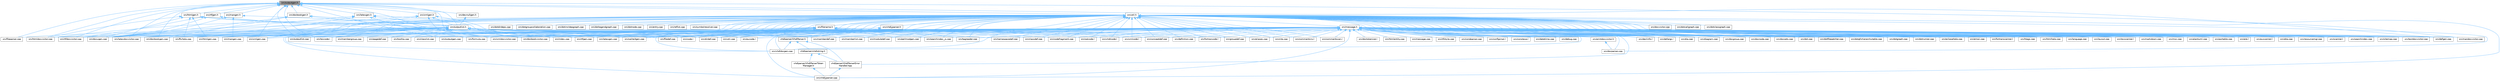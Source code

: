 digraph "src/outputgen.h"
{
 // INTERACTIVE_SVG=YES
 // LATEX_PDF_SIZE
  bgcolor="transparent";
  edge [fontname=Helvetica,fontsize=10,labelfontname=Helvetica,labelfontsize=10];
  node [fontname=Helvetica,fontsize=10,shape=box,height=0.2,width=0.4];
  Node1 [id="Node000001",label="src/outputgen.h",height=0.2,width=0.4,color="gray40", fillcolor="grey60", style="filled", fontcolor="black",tooltip=" "];
  Node1 -> Node2 [id="edge1_Node000001_Node000002",dir="back",color="steelblue1",style="solid",tooltip=" "];
  Node2 [id="Node000002",label="src/defgen.cpp",height=0.2,width=0.4,color="grey40", fillcolor="white", style="filled",URL="$d3/d17/defgen_8cpp.html",tooltip=" "];
  Node1 -> Node3 [id="edge2_Node000001_Node000003",dir="back",color="steelblue1",style="solid",tooltip=" "];
  Node3 [id="Node000003",label="src/devnullgen.h",height=0.2,width=0.4,color="grey40", fillcolor="white", style="filled",URL="$d8/de5/devnullgen_8h.html",tooltip=" "];
  Node3 -> Node4 [id="edge3_Node000003_Node000004",dir="back",color="steelblue1",style="solid",tooltip=" "];
  Node4 [id="Node000004",label="src/outputlist.h",height=0.2,width=0.4,color="grey40", fillcolor="white", style="filled",URL="$d2/db9/outputlist_8h.html",tooltip=" "];
  Node4 -> Node5 [id="edge4_Node000004_Node000005",dir="back",color="steelblue1",style="solid",tooltip=" "];
  Node5 [id="Node000005",label="src/classdef.cpp",height=0.2,width=0.4,color="grey40", fillcolor="white", style="filled",URL="$de/d89/classdef_8cpp.html",tooltip=" "];
  Node4 -> Node6 [id="edge5_Node000004_Node000006",dir="back",color="steelblue1",style="solid",tooltip=" "];
  Node6 [id="Node000006",label="src/classlist.cpp",height=0.2,width=0.4,color="grey40", fillcolor="white", style="filled",URL="$d6/d10/classlist_8cpp.html",tooltip=" "];
  Node4 -> Node7 [id="edge6_Node000004_Node000007",dir="back",color="steelblue1",style="solid",tooltip=" "];
  Node7 [id="Node000007",label="src/code.l",height=0.2,width=0.4,color="grey40", fillcolor="white", style="filled",URL="$da/d1f/code_8l.html",tooltip=" "];
  Node4 -> Node8 [id="edge7_Node000004_Node000008",dir="back",color="steelblue1",style="solid",tooltip=" "];
  Node8 [id="Node000008",label="src/codefragment.cpp",height=0.2,width=0.4,color="grey40", fillcolor="white", style="filled",URL="$dd/d4a/codefragment_8cpp.html",tooltip=" "];
  Node4 -> Node9 [id="edge8_Node000004_Node000009",dir="back",color="steelblue1",style="solid",tooltip=" "];
  Node9 [id="Node000009",label="src/conceptdef.cpp",height=0.2,width=0.4,color="grey40", fillcolor="white", style="filled",URL="$d8/d0a/conceptdef_8cpp.html",tooltip=" "];
  Node4 -> Node10 [id="edge9_Node000004_Node000010",dir="back",color="steelblue1",style="solid",tooltip=" "];
  Node10 [id="Node000010",label="src/definition.cpp",height=0.2,width=0.4,color="grey40", fillcolor="white", style="filled",URL="$d3/dea/definition_8cpp.html",tooltip=" "];
  Node4 -> Node11 [id="edge10_Node000004_Node000011",dir="back",color="steelblue1",style="solid",tooltip=" "];
  Node11 [id="Node000011",label="src/dirdef.cpp",height=0.2,width=0.4,color="grey40", fillcolor="white", style="filled",URL="$d8/d52/dirdef_8cpp.html",tooltip=" "];
  Node4 -> Node12 [id="edge11_Node000004_Node000012",dir="back",color="steelblue1",style="solid",tooltip=" "];
  Node12 [id="Node000012",label="src/docbookgen.cpp",height=0.2,width=0.4,color="grey40", fillcolor="white", style="filled",URL="$d8/d29/docbookgen_8cpp.html",tooltip=" "];
  Node4 -> Node13 [id="edge12_Node000004_Node000013",dir="back",color="steelblue1",style="solid",tooltip=" "];
  Node13 [id="Node000013",label="src/doxygen.cpp",height=0.2,width=0.4,color="grey40", fillcolor="white", style="filled",URL="$dc/d98/doxygen_8cpp.html",tooltip=" "];
  Node4 -> Node14 [id="edge13_Node000004_Node000014",dir="back",color="steelblue1",style="solid",tooltip=" "];
  Node14 [id="Node000014",label="src/filedef.cpp",height=0.2,width=0.4,color="grey40", fillcolor="white", style="filled",URL="$d6/ddc/filedef_8cpp.html",tooltip=" "];
  Node4 -> Node15 [id="edge14_Node000004_Node000015",dir="back",color="steelblue1",style="solid",tooltip=" "];
  Node15 [id="Node000015",label="src/fileparser.cpp",height=0.2,width=0.4,color="grey40", fillcolor="white", style="filled",URL="$d9/d74/fileparser_8cpp.html",tooltip=" "];
  Node4 -> Node16 [id="edge15_Node000004_Node000016",dir="back",color="steelblue1",style="solid",tooltip=" "];
  Node16 [id="Node000016",label="src/fortrancode.l",height=0.2,width=0.4,color="grey40", fillcolor="white", style="filled",URL="$d9/d5b/fortrancode_8l.html",tooltip=" "];
  Node4 -> Node17 [id="edge16_Node000004_Node000017",dir="back",color="steelblue1",style="solid",tooltip=" "];
  Node17 [id="Node000017",label="src/ftvhelp.cpp",height=0.2,width=0.4,color="grey40", fillcolor="white", style="filled",URL="$db/d41/ftvhelp_8cpp.html",tooltip=" "];
  Node4 -> Node18 [id="edge17_Node000004_Node000018",dir="back",color="steelblue1",style="solid",tooltip=" "];
  Node18 [id="Node000018",label="src/groupdef.cpp",height=0.2,width=0.4,color="grey40", fillcolor="white", style="filled",URL="$d6/d42/groupdef_8cpp.html",tooltip=" "];
  Node4 -> Node19 [id="edge18_Node000004_Node000019",dir="back",color="steelblue1",style="solid",tooltip=" "];
  Node19 [id="Node000019",label="src/htmldocvisitor.cpp",height=0.2,width=0.4,color="grey40", fillcolor="white", style="filled",URL="$da/db0/htmldocvisitor_8cpp.html",tooltip=" "];
  Node4 -> Node20 [id="edge19_Node000004_Node000020",dir="back",color="steelblue1",style="solid",tooltip=" "];
  Node20 [id="Node000020",label="src/htmlgen.cpp",height=0.2,width=0.4,color="grey40", fillcolor="white", style="filled",URL="$d8/d6e/htmlgen_8cpp.html",tooltip=" "];
  Node4 -> Node21 [id="edge20_Node000004_Node000021",dir="back",color="steelblue1",style="solid",tooltip=" "];
  Node21 [id="Node000021",label="src/index.cpp",height=0.2,width=0.4,color="grey40", fillcolor="white", style="filled",URL="$db/d14/index_8cpp.html",tooltip="This file contains functions for the various index pages."];
  Node4 -> Node22 [id="edge21_Node000004_Node000022",dir="back",color="steelblue1",style="solid",tooltip=" "];
  Node22 [id="Node000022",label="src/latexdocvisitor.cpp",height=0.2,width=0.4,color="grey40", fillcolor="white", style="filled",URL="$d1/d4e/latexdocvisitor_8cpp.html",tooltip=" "];
  Node4 -> Node23 [id="edge22_Node000004_Node000023",dir="back",color="steelblue1",style="solid",tooltip=" "];
  Node23 [id="Node000023",label="src/latexgen.cpp",height=0.2,width=0.4,color="grey40", fillcolor="white", style="filled",URL="$d4/d42/latexgen_8cpp.html",tooltip=" "];
  Node4 -> Node24 [id="edge23_Node000004_Node000024",dir="back",color="steelblue1",style="solid",tooltip=" "];
  Node24 [id="Node000024",label="src/lexcode.l",height=0.2,width=0.4,color="grey40", fillcolor="white", style="filled",URL="$d0/d7e/lexcode_8l.html",tooltip=" "];
  Node4 -> Node25 [id="edge24_Node000004_Node000025",dir="back",color="steelblue1",style="solid",tooltip=" "];
  Node25 [id="Node000025",label="src/mangen.cpp",height=0.2,width=0.4,color="grey40", fillcolor="white", style="filled",URL="$d7/de7/mangen_8cpp.html",tooltip=" "];
  Node4 -> Node26 [id="edge25_Node000004_Node000026",dir="back",color="steelblue1",style="solid",tooltip=" "];
  Node26 [id="Node000026",label="src/memberdef.cpp",height=0.2,width=0.4,color="grey40", fillcolor="white", style="filled",URL="$d0/d72/memberdef_8cpp.html",tooltip=" "];
  Node4 -> Node27 [id="edge26_Node000004_Node000027",dir="back",color="steelblue1",style="solid",tooltip=" "];
  Node27 [id="Node000027",label="src/membergroup.cpp",height=0.2,width=0.4,color="grey40", fillcolor="white", style="filled",URL="$d6/d18/membergroup_8cpp.html",tooltip=" "];
  Node4 -> Node28 [id="edge27_Node000004_Node000028",dir="back",color="steelblue1",style="solid",tooltip=" "];
  Node28 [id="Node000028",label="src/memberlist.cpp",height=0.2,width=0.4,color="grey40", fillcolor="white", style="filled",URL="$d0/d14/memberlist_8cpp.html",tooltip=" "];
  Node4 -> Node29 [id="edge28_Node000004_Node000029",dir="back",color="steelblue1",style="solid",tooltip=" "];
  Node29 [id="Node000029",label="src/moduledef.cpp",height=0.2,width=0.4,color="grey40", fillcolor="white", style="filled",URL="$dd/d5c/moduledef_8cpp.html",tooltip=" "];
  Node4 -> Node30 [id="edge29_Node000004_Node000030",dir="back",color="steelblue1",style="solid",tooltip=" "];
  Node30 [id="Node000030",label="src/namespacedef.cpp",height=0.2,width=0.4,color="grey40", fillcolor="white", style="filled",URL="$d7/d1c/namespacedef_8cpp.html",tooltip=" "];
  Node4 -> Node31 [id="edge30_Node000004_Node000031",dir="back",color="steelblue1",style="solid",tooltip=" "];
  Node31 [id="Node000031",label="src/outputlist.cpp",height=0.2,width=0.4,color="grey40", fillcolor="white", style="filled",URL="$db/dd8/outputlist_8cpp.html",tooltip=" "];
  Node4 -> Node32 [id="edge31_Node000004_Node000032",dir="back",color="steelblue1",style="solid",tooltip=" "];
  Node32 [id="Node000032",label="src/pagedef.cpp",height=0.2,width=0.4,color="grey40", fillcolor="white", style="filled",URL="$d9/db4/pagedef_8cpp.html",tooltip=" "];
  Node4 -> Node33 [id="edge32_Node000004_Node000033",dir="back",color="steelblue1",style="solid",tooltip=" "];
  Node33 [id="Node000033",label="src/pycode.l",height=0.2,width=0.4,color="grey40", fillcolor="white", style="filled",URL="$d3/ded/pycode_8l.html",tooltip=" "];
  Node4 -> Node34 [id="edge33_Node000004_Node000034",dir="back",color="steelblue1",style="solid",tooltip=" "];
  Node34 [id="Node000034",label="src/rtfgen.cpp",height=0.2,width=0.4,color="grey40", fillcolor="white", style="filled",URL="$d0/d9c/rtfgen_8cpp.html",tooltip=" "];
  Node4 -> Node35 [id="edge34_Node000004_Node000035",dir="back",color="steelblue1",style="solid",tooltip=" "];
  Node35 [id="Node000035",label="src/sqlcode.l",height=0.2,width=0.4,color="grey40", fillcolor="white", style="filled",URL="$d2/dda/sqlcode_8l.html",tooltip=" "];
  Node4 -> Node36 [id="edge35_Node000004_Node000036",dir="back",color="steelblue1",style="solid",tooltip=" "];
  Node36 [id="Node000036",label="src/sqlite3gen.cpp",height=0.2,width=0.4,color="grey40", fillcolor="white", style="filled",URL="$d8/df8/sqlite3gen_8cpp.html",tooltip=" "];
  Node4 -> Node37 [id="edge36_Node000004_Node000037",dir="back",color="steelblue1",style="solid",tooltip=" "];
  Node37 [id="Node000037",label="src/tooltip.cpp",height=0.2,width=0.4,color="grey40", fillcolor="white", style="filled",URL="$d7/d56/tooltip_8cpp.html",tooltip=" "];
  Node4 -> Node38 [id="edge37_Node000004_Node000038",dir="back",color="steelblue1",style="solid",tooltip=" "];
  Node38 [id="Node000038",label="src/util.cpp",height=0.2,width=0.4,color="grey40", fillcolor="white", style="filled",URL="$df/d2d/util_8cpp.html",tooltip=" "];
  Node4 -> Node39 [id="edge38_Node000004_Node000039",dir="back",color="steelblue1",style="solid",tooltip=" "];
  Node39 [id="Node000039",label="src/vhdlcode.l",height=0.2,width=0.4,color="grey40", fillcolor="white", style="filled",URL="$d5/d6a/vhdlcode_8l.html",tooltip=" "];
  Node4 -> Node40 [id="edge39_Node000004_Node000040",dir="back",color="steelblue1",style="solid",tooltip=" "];
  Node40 [id="Node000040",label="src/vhdldocgen.cpp",height=0.2,width=0.4,color="grey40", fillcolor="white", style="filled",URL="$de/dea/vhdldocgen_8cpp.html",tooltip=" "];
  Node4 -> Node41 [id="edge40_Node000004_Node000041",dir="back",color="steelblue1",style="solid",tooltip=" "];
  Node41 [id="Node000041",label="src/vhdljjparser.cpp",height=0.2,width=0.4,color="grey40", fillcolor="white", style="filled",URL="$d1/d86/vhdljjparser_8cpp.html",tooltip=" "];
  Node4 -> Node42 [id="edge41_Node000004_Node000042",dir="back",color="steelblue1",style="solid",tooltip=" "];
  Node42 [id="Node000042",label="src/xmlcode.l",height=0.2,width=0.4,color="grey40", fillcolor="white", style="filled",URL="$dc/dc1/xmlcode_8l.html",tooltip=" "];
  Node4 -> Node43 [id="edge42_Node000004_Node000043",dir="back",color="steelblue1",style="solid",tooltip=" "];
  Node43 [id="Node000043",label="src/xmlgen.cpp",height=0.2,width=0.4,color="grey40", fillcolor="white", style="filled",URL="$d0/dc3/xmlgen_8cpp.html",tooltip=" "];
  Node1 -> Node12 [id="edge43_Node000001_Node000012",dir="back",color="steelblue1",style="solid",tooltip=" "];
  Node1 -> Node44 [id="edge44_Node000001_Node000044",dir="back",color="steelblue1",style="solid",tooltip=" "];
  Node44 [id="Node000044",label="src/docbookgen.h",height=0.2,width=0.4,color="grey40", fillcolor="white", style="filled",URL="$de/dea/docbookgen_8h.html",tooltip=" "];
  Node44 -> Node12 [id="edge45_Node000044_Node000012",dir="back",color="steelblue1",style="solid",tooltip=" "];
  Node44 -> Node45 [id="edge46_Node000044_Node000045",dir="back",color="steelblue1",style="solid",tooltip=" "];
  Node45 [id="Node000045",label="src/docbookvisitor.cpp",height=0.2,width=0.4,color="grey40", fillcolor="white", style="filled",URL="$dc/d05/docbookvisitor_8cpp.html",tooltip=" "];
  Node44 -> Node13 [id="edge47_Node000044_Node000013",dir="back",color="steelblue1",style="solid",tooltip=" "];
  Node44 -> Node4 [id="edge48_Node000044_Node000004",dir="back",color="steelblue1",style="solid",tooltip=" "];
  Node1 -> Node45 [id="edge49_Node000001_Node000045",dir="back",color="steelblue1",style="solid",tooltip=" "];
  Node1 -> Node15 [id="edge50_Node000001_Node000015",dir="back",color="steelblue1",style="solid",tooltip=" "];
  Node1 -> Node19 [id="edge51_Node000001_Node000019",dir="back",color="steelblue1",style="solid",tooltip=" "];
  Node1 -> Node46 [id="edge52_Node000001_Node000046",dir="back",color="steelblue1",style="solid",tooltip=" "];
  Node46 [id="Node000046",label="src/htmlgen.h",height=0.2,width=0.4,color="grey40", fillcolor="white", style="filled",URL="$d8/d56/htmlgen_8h.html",tooltip=" "];
  Node46 -> Node13 [id="edge53_Node000046_Node000013",dir="back",color="steelblue1",style="solid",tooltip=" "];
  Node46 -> Node17 [id="edge54_Node000046_Node000017",dir="back",color="steelblue1",style="solid",tooltip=" "];
  Node46 -> Node19 [id="edge55_Node000046_Node000019",dir="back",color="steelblue1",style="solid",tooltip=" "];
  Node46 -> Node20 [id="edge56_Node000046_Node000020",dir="back",color="steelblue1",style="solid",tooltip=" "];
  Node46 -> Node21 [id="edge57_Node000046_Node000021",dir="back",color="steelblue1",style="solid",tooltip=" "];
  Node46 -> Node4 [id="edge58_Node000046_Node000004",dir="back",color="steelblue1",style="solid",tooltip=" "];
  Node1 -> Node22 [id="edge59_Node000001_Node000022",dir="back",color="steelblue1",style="solid",tooltip=" "];
  Node1 -> Node47 [id="edge60_Node000001_Node000047",dir="back",color="steelblue1",style="solid",tooltip=" "];
  Node47 [id="Node000047",label="src/latexgen.h",height=0.2,width=0.4,color="grey40", fillcolor="white", style="filled",URL="$d6/d9c/latexgen_8h.html",tooltip=" "];
  Node47 -> Node13 [id="edge61_Node000047_Node000013",dir="back",color="steelblue1",style="solid",tooltip=" "];
  Node47 -> Node48 [id="edge62_Node000047_Node000048",dir="back",color="steelblue1",style="solid",tooltip=" "];
  Node48 [id="Node000048",label="src/formula.cpp",height=0.2,width=0.4,color="grey40", fillcolor="white", style="filled",URL="$d7/d5b/formula_8cpp.html",tooltip=" "];
  Node47 -> Node22 [id="edge63_Node000047_Node000022",dir="back",color="steelblue1",style="solid",tooltip=" "];
  Node47 -> Node23 [id="edge64_Node000047_Node000023",dir="back",color="steelblue1",style="solid",tooltip=" "];
  Node47 -> Node4 [id="edge65_Node000047_Node000004",dir="back",color="steelblue1",style="solid",tooltip=" "];
  Node1 -> Node24 [id="edge66_Node000001_Node000024",dir="back",color="steelblue1",style="solid",tooltip=" "];
  Node1 -> Node49 [id="edge67_Node000001_Node000049",dir="back",color="steelblue1",style="solid",tooltip=" "];
  Node49 [id="Node000049",label="src/mandocvisitor.cpp",height=0.2,width=0.4,color="grey40", fillcolor="white", style="filled",URL="$d8/dde/mandocvisitor_8cpp.html",tooltip=" "];
  Node1 -> Node50 [id="edge68_Node000001_Node000050",dir="back",color="steelblue1",style="solid",tooltip=" "];
  Node50 [id="Node000050",label="src/mangen.h",height=0.2,width=0.4,color="grey40", fillcolor="white", style="filled",URL="$da/dc0/mangen_8h.html",tooltip=" "];
  Node50 -> Node13 [id="edge69_Node000050_Node000013",dir="back",color="steelblue1",style="solid",tooltip=" "];
  Node50 -> Node25 [id="edge70_Node000050_Node000025",dir="back",color="steelblue1",style="solid",tooltip=" "];
  Node50 -> Node4 [id="edge71_Node000050_Node000004",dir="back",color="steelblue1",style="solid",tooltip=" "];
  Node1 -> Node51 [id="edge72_Node000001_Node000051",dir="back",color="steelblue1",style="solid",tooltip=" "];
  Node51 [id="Node000051",label="src/outputgen.cpp",height=0.2,width=0.4,color="grey40", fillcolor="white", style="filled",URL="$d0/d17/outputgen_8cpp.html",tooltip=" "];
  Node1 -> Node31 [id="edge73_Node000001_Node000031",dir="back",color="steelblue1",style="solid",tooltip=" "];
  Node1 -> Node4 [id="edge74_Node000001_Node000004",dir="back",color="steelblue1",style="solid",tooltip=" "];
  Node1 -> Node52 [id="edge75_Node000001_Node000052",dir="back",color="steelblue1",style="solid",tooltip=" "];
  Node52 [id="Node000052",label="src/rtfdocvisitor.cpp",height=0.2,width=0.4,color="grey40", fillcolor="white", style="filled",URL="$de/d9a/rtfdocvisitor_8cpp.html",tooltip=" "];
  Node1 -> Node53 [id="edge76_Node000001_Node000053",dir="back",color="steelblue1",style="solid",tooltip=" "];
  Node53 [id="Node000053",label="src/rtfgen.h",height=0.2,width=0.4,color="grey40", fillcolor="white", style="filled",URL="$d4/daa/rtfgen_8h.html",tooltip=" "];
  Node53 -> Node13 [id="edge77_Node000053_Node000013",dir="back",color="steelblue1",style="solid",tooltip=" "];
  Node53 -> Node4 [id="edge78_Node000053_Node000004",dir="back",color="steelblue1",style="solid",tooltip=" "];
  Node53 -> Node52 [id="edge79_Node000053_Node000052",dir="back",color="steelblue1",style="solid",tooltip=" "];
  Node53 -> Node34 [id="edge80_Node000053_Node000034",dir="back",color="steelblue1",style="solid",tooltip=" "];
  Node1 -> Node54 [id="edge81_Node000001_Node000054",dir="back",color="steelblue1",style="solid",tooltip=" "];
  Node54 [id="Node000054",label="src/util.h",height=0.2,width=0.4,color="grey40", fillcolor="white", style="filled",URL="$d8/d3c/util_8h.html",tooltip="A bunch of utility functions."];
  Node54 -> Node55 [id="edge82_Node000054_Node000055",dir="back",color="steelblue1",style="solid",tooltip=" "];
  Node55 [id="Node000055",label="src/aliases.cpp",height=0.2,width=0.4,color="grey40", fillcolor="white", style="filled",URL="$d5/dd8/aliases_8cpp.html",tooltip=" "];
  Node54 -> Node56 [id="edge83_Node000054_Node000056",dir="back",color="steelblue1",style="solid",tooltip=" "];
  Node56 [id="Node000056",label="src/cite.cpp",height=0.2,width=0.4,color="grey40", fillcolor="white", style="filled",URL="$d5/d0b/cite_8cpp.html",tooltip=" "];
  Node54 -> Node5 [id="edge84_Node000054_Node000005",dir="back",color="steelblue1",style="solid",tooltip=" "];
  Node54 -> Node6 [id="edge85_Node000054_Node000006",dir="back",color="steelblue1",style="solid",tooltip=" "];
  Node54 -> Node7 [id="edge86_Node000054_Node000007",dir="back",color="steelblue1",style="solid",tooltip=" "];
  Node54 -> Node8 [id="edge87_Node000054_Node000008",dir="back",color="steelblue1",style="solid",tooltip=" "];
  Node54 -> Node57 [id="edge88_Node000054_Node000057",dir="back",color="steelblue1",style="solid",tooltip=" "];
  Node57 [id="Node000057",label="src/commentcnv.l",height=0.2,width=0.4,color="grey40", fillcolor="white", style="filled",URL="$d0/d47/commentcnv_8l.html",tooltip=" "];
  Node54 -> Node58 [id="edge89_Node000054_Node000058",dir="back",color="steelblue1",style="solid",tooltip=" "];
  Node58 [id="Node000058",label="src/commentscan.l",height=0.2,width=0.4,color="grey40", fillcolor="white", style="filled",URL="$d7/d5f/commentscan_8l.html",tooltip=" "];
  Node54 -> Node9 [id="edge90_Node000054_Node000009",dir="back",color="steelblue1",style="solid",tooltip=" "];
  Node54 -> Node59 [id="edge91_Node000054_Node000059",dir="back",color="steelblue1",style="solid",tooltip=" "];
  Node59 [id="Node000059",label="src/declinfo.l",height=0.2,width=0.4,color="grey40", fillcolor="white", style="filled",URL="$d8/d0f/declinfo_8l.html",tooltip=" "];
  Node54 -> Node60 [id="edge92_Node000054_Node000060",dir="back",color="steelblue1",style="solid",tooltip=" "];
  Node60 [id="Node000060",label="src/defargs.l",height=0.2,width=0.4,color="grey40", fillcolor="white", style="filled",URL="$de/df3/defargs_8l.html",tooltip=" "];
  Node54 -> Node2 [id="edge93_Node000054_Node000002",dir="back",color="steelblue1",style="solid",tooltip=" "];
  Node54 -> Node10 [id="edge94_Node000054_Node000010",dir="back",color="steelblue1",style="solid",tooltip=" "];
  Node54 -> Node61 [id="edge95_Node000054_Node000061",dir="back",color="steelblue1",style="solid",tooltip=" "];
  Node61 [id="Node000061",label="src/dia.cpp",height=0.2,width=0.4,color="grey40", fillcolor="white", style="filled",URL="$d1/df5/dia_8cpp.html",tooltip=" "];
  Node54 -> Node62 [id="edge96_Node000054_Node000062",dir="back",color="steelblue1",style="solid",tooltip=" "];
  Node62 [id="Node000062",label="src/diagram.cpp",height=0.2,width=0.4,color="grey40", fillcolor="white", style="filled",URL="$da/d0d/diagram_8cpp.html",tooltip=" "];
  Node54 -> Node11 [id="edge97_Node000054_Node000011",dir="back",color="steelblue1",style="solid",tooltip=" "];
  Node54 -> Node12 [id="edge98_Node000054_Node000012",dir="back",color="steelblue1",style="solid",tooltip=" "];
  Node54 -> Node45 [id="edge99_Node000054_Node000045",dir="back",color="steelblue1",style="solid",tooltip=" "];
  Node54 -> Node63 [id="edge100_Node000054_Node000063",dir="back",color="steelblue1",style="solid",tooltip=" "];
  Node63 [id="Node000063",label="src/docgroup.cpp",height=0.2,width=0.4,color="grey40", fillcolor="white", style="filled",URL="$d3/d36/docgroup_8cpp.html",tooltip=" "];
  Node54 -> Node64 [id="edge101_Node000054_Node000064",dir="back",color="steelblue1",style="solid",tooltip=" "];
  Node64 [id="Node000064",label="src/docnode.cpp",height=0.2,width=0.4,color="grey40", fillcolor="white", style="filled",URL="$d0/d2b/docnode_8cpp.html",tooltip=" "];
  Node54 -> Node65 [id="edge102_Node000054_Node000065",dir="back",color="steelblue1",style="solid",tooltip=" "];
  Node65 [id="Node000065",label="src/docparser.cpp",height=0.2,width=0.4,color="grey40", fillcolor="white", style="filled",URL="$da/d17/docparser_8cpp.html",tooltip=" "];
  Node54 -> Node66 [id="edge103_Node000054_Node000066",dir="back",color="steelblue1",style="solid",tooltip=" "];
  Node66 [id="Node000066",label="src/docsets.cpp",height=0.2,width=0.4,color="grey40", fillcolor="white", style="filled",URL="$d7/d8f/docsets_8cpp.html",tooltip=" "];
  Node54 -> Node67 [id="edge104_Node000054_Node000067",dir="back",color="steelblue1",style="solid",tooltip=" "];
  Node67 [id="Node000067",label="src/docvisitor.cpp",height=0.2,width=0.4,color="grey40", fillcolor="white", style="filled",URL="$da/d39/docvisitor_8cpp.html",tooltip=" "];
  Node54 -> Node68 [id="edge105_Node000054_Node000068",dir="back",color="steelblue1",style="solid",tooltip=" "];
  Node68 [id="Node000068",label="src/dot.cpp",height=0.2,width=0.4,color="grey40", fillcolor="white", style="filled",URL="$de/daa/dot_8cpp.html",tooltip=" "];
  Node54 -> Node69 [id="edge106_Node000054_Node000069",dir="back",color="steelblue1",style="solid",tooltip=" "];
  Node69 [id="Node000069",label="src/dotcallgraph.cpp",height=0.2,width=0.4,color="grey40", fillcolor="white", style="filled",URL="$d4/dd5/dotcallgraph_8cpp.html",tooltip=" "];
  Node54 -> Node70 [id="edge107_Node000054_Node000070",dir="back",color="steelblue1",style="solid",tooltip=" "];
  Node70 [id="Node000070",label="src/dotclassgraph.cpp",height=0.2,width=0.4,color="grey40", fillcolor="white", style="filled",URL="$d4/dcd/dotclassgraph_8cpp.html",tooltip=" "];
  Node54 -> Node71 [id="edge108_Node000054_Node000071",dir="back",color="steelblue1",style="solid",tooltip=" "];
  Node71 [id="Node000071",label="src/dotdirdeps.cpp",height=0.2,width=0.4,color="grey40", fillcolor="white", style="filled",URL="$da/d45/dotdirdeps_8cpp.html",tooltip=" "];
  Node54 -> Node72 [id="edge109_Node000054_Node000072",dir="back",color="steelblue1",style="solid",tooltip=" "];
  Node72 [id="Node000072",label="src/dotfilepatcher.cpp",height=0.2,width=0.4,color="grey40", fillcolor="white", style="filled",URL="$d9/d92/dotfilepatcher_8cpp.html",tooltip=" "];
  Node54 -> Node73 [id="edge110_Node000054_Node000073",dir="back",color="steelblue1",style="solid",tooltip=" "];
  Node73 [id="Node000073",label="src/dotgfxhierarchytable.cpp",height=0.2,width=0.4,color="grey40", fillcolor="white", style="filled",URL="$d4/d09/dotgfxhierarchytable_8cpp.html",tooltip=" "];
  Node54 -> Node74 [id="edge111_Node000054_Node000074",dir="back",color="steelblue1",style="solid",tooltip=" "];
  Node74 [id="Node000074",label="src/dotgraph.cpp",height=0.2,width=0.4,color="grey40", fillcolor="white", style="filled",URL="$de/d45/dotgraph_8cpp.html",tooltip=" "];
  Node54 -> Node75 [id="edge112_Node000054_Node000075",dir="back",color="steelblue1",style="solid",tooltip=" "];
  Node75 [id="Node000075",label="src/dotgroupcollaboration.cpp",height=0.2,width=0.4,color="grey40", fillcolor="white", style="filled",URL="$d1/d86/dotgroupcollaboration_8cpp.html",tooltip=" "];
  Node54 -> Node76 [id="edge113_Node000054_Node000076",dir="back",color="steelblue1",style="solid",tooltip=" "];
  Node76 [id="Node000076",label="src/dotincldepgraph.cpp",height=0.2,width=0.4,color="grey40", fillcolor="white", style="filled",URL="$da/d57/dotincldepgraph_8cpp.html",tooltip=" "];
  Node54 -> Node77 [id="edge114_Node000054_Node000077",dir="back",color="steelblue1",style="solid",tooltip=" "];
  Node77 [id="Node000077",label="src/dotlegendgraph.cpp",height=0.2,width=0.4,color="grey40", fillcolor="white", style="filled",URL="$d4/d33/dotlegendgraph_8cpp.html",tooltip=" "];
  Node54 -> Node78 [id="edge115_Node000054_Node000078",dir="back",color="steelblue1",style="solid",tooltip=" "];
  Node78 [id="Node000078",label="src/dotnode.cpp",height=0.2,width=0.4,color="grey40", fillcolor="white", style="filled",URL="$df/d58/dotnode_8cpp.html",tooltip=" "];
  Node54 -> Node79 [id="edge116_Node000054_Node000079",dir="back",color="steelblue1",style="solid",tooltip=" "];
  Node79 [id="Node000079",label="src/dotrunner.cpp",height=0.2,width=0.4,color="grey40", fillcolor="white", style="filled",URL="$d1/dfe/dotrunner_8cpp.html",tooltip=" "];
  Node54 -> Node13 [id="edge117_Node000054_Node000013",dir="back",color="steelblue1",style="solid",tooltip=" "];
  Node54 -> Node80 [id="edge118_Node000054_Node000080",dir="back",color="steelblue1",style="solid",tooltip=" "];
  Node80 [id="Node000080",label="src/eclipsehelp.cpp",height=0.2,width=0.4,color="grey40", fillcolor="white", style="filled",URL="$d8/d56/eclipsehelp_8cpp.html",tooltip=" "];
  Node54 -> Node81 [id="edge119_Node000054_Node000081",dir="back",color="steelblue1",style="solid",tooltip=" "];
  Node81 [id="Node000081",label="src/emoji.cpp",height=0.2,width=0.4,color="grey40", fillcolor="white", style="filled",URL="$d2/d38/emoji_8cpp.html",tooltip=" "];
  Node54 -> Node82 [id="edge120_Node000054_Node000082",dir="back",color="steelblue1",style="solid",tooltip=" "];
  Node82 [id="Node000082",label="src/entry.cpp",height=0.2,width=0.4,color="grey40", fillcolor="white", style="filled",URL="$d2/dd2/entry_8cpp.html",tooltip=" "];
  Node54 -> Node14 [id="edge121_Node000054_Node000014",dir="back",color="steelblue1",style="solid",tooltip=" "];
  Node54 -> Node83 [id="edge122_Node000054_Node000083",dir="back",color="steelblue1",style="solid",tooltip=" "];
  Node83 [id="Node000083",label="src/filename.h",height=0.2,width=0.4,color="grey40", fillcolor="white", style="filled",URL="$dc/dd6/filename_8h.html",tooltip=" "];
  Node83 -> Node7 [id="edge123_Node000083_Node000007",dir="back",color="steelblue1",style="solid",tooltip=" "];
  Node83 -> Node2 [id="edge124_Node000083_Node000002",dir="back",color="steelblue1",style="solid",tooltip=" "];
  Node83 -> Node11 [id="edge125_Node000083_Node000011",dir="back",color="steelblue1",style="solid",tooltip=" "];
  Node83 -> Node12 [id="edge126_Node000083_Node000012",dir="back",color="steelblue1",style="solid",tooltip=" "];
  Node83 -> Node45 [id="edge127_Node000083_Node000045",dir="back",color="steelblue1",style="solid",tooltip=" "];
  Node83 -> Node13 [id="edge128_Node000083_Node000013",dir="back",color="steelblue1",style="solid",tooltip=" "];
  Node83 -> Node14 [id="edge129_Node000083_Node000014",dir="back",color="steelblue1",style="solid",tooltip=" "];
  Node83 -> Node21 [id="edge130_Node000083_Node000021",dir="back",color="steelblue1",style="solid",tooltip=" "];
  Node83 -> Node23 [id="edge131_Node000083_Node000023",dir="back",color="steelblue1",style="solid",tooltip=" "];
  Node83 -> Node84 [id="edge132_Node000083_Node000084",dir="back",color="steelblue1",style="solid",tooltip=" "];
  Node84 [id="Node000084",label="src/perlmodgen.cpp",height=0.2,width=0.4,color="grey40", fillcolor="white", style="filled",URL="$de/dd0/perlmodgen_8cpp.html",tooltip=" "];
  Node83 -> Node34 [id="edge133_Node000083_Node000034",dir="back",color="steelblue1",style="solid",tooltip=" "];
  Node83 -> Node85 [id="edge134_Node000083_Node000085",dir="back",color="steelblue1",style="solid",tooltip=" "];
  Node85 [id="Node000085",label="src/searchindex_js.cpp",height=0.2,width=0.4,color="grey40", fillcolor="white", style="filled",URL="$d9/d2f/searchindex__js_8cpp.html",tooltip=" "];
  Node83 -> Node36 [id="edge135_Node000083_Node000036",dir="back",color="steelblue1",style="solid",tooltip=" "];
  Node83 -> Node86 [id="edge136_Node000083_Node000086",dir="back",color="steelblue1",style="solid",tooltip=" "];
  Node86 [id="Node000086",label="src/tagreader.cpp",height=0.2,width=0.4,color="grey40", fillcolor="white", style="filled",URL="$d4/d7b/tagreader_8cpp.html",tooltip=" "];
  Node83 -> Node38 [id="edge137_Node000083_Node000038",dir="back",color="steelblue1",style="solid",tooltip=" "];
  Node83 -> Node40 [id="edge138_Node000083_Node000040",dir="back",color="steelblue1",style="solid",tooltip=" "];
  Node83 -> Node87 [id="edge139_Node000083_Node000087",dir="back",color="steelblue1",style="solid",tooltip=" "];
  Node87 [id="Node000087",label="src/xmldocvisitor.cpp",height=0.2,width=0.4,color="grey40", fillcolor="white", style="filled",URL="$dd/db6/xmldocvisitor_8cpp.html",tooltip=" "];
  Node83 -> Node43 [id="edge140_Node000083_Node000043",dir="back",color="steelblue1",style="solid",tooltip=" "];
  Node54 -> Node48 [id="edge141_Node000054_Node000048",dir="back",color="steelblue1",style="solid",tooltip=" "];
  Node54 -> Node16 [id="edge142_Node000054_Node000016",dir="back",color="steelblue1",style="solid",tooltip=" "];
  Node54 -> Node88 [id="edge143_Node000054_Node000088",dir="back",color="steelblue1",style="solid",tooltip=" "];
  Node88 [id="Node000088",label="src/fortranscanner.l",height=0.2,width=0.4,color="grey40", fillcolor="white", style="filled",URL="$dd/d00/fortranscanner_8l.html",tooltip=" "];
  Node54 -> Node17 [id="edge144_Node000054_Node000017",dir="back",color="steelblue1",style="solid",tooltip=" "];
  Node54 -> Node18 [id="edge145_Node000054_Node000018",dir="back",color="steelblue1",style="solid",tooltip=" "];
  Node54 -> Node89 [id="edge146_Node000054_Node000089",dir="back",color="steelblue1",style="solid",tooltip=" "];
  Node89 [id="Node000089",label="src/htags.cpp",height=0.2,width=0.4,color="grey40", fillcolor="white", style="filled",URL="$d9/db7/htags_8cpp.html",tooltip=" "];
  Node54 -> Node19 [id="edge147_Node000054_Node000019",dir="back",color="steelblue1",style="solid",tooltip=" "];
  Node54 -> Node20 [id="edge148_Node000054_Node000020",dir="back",color="steelblue1",style="solid",tooltip=" "];
  Node54 -> Node90 [id="edge149_Node000054_Node000090",dir="back",color="steelblue1",style="solid",tooltip=" "];
  Node90 [id="Node000090",label="src/htmlhelp.cpp",height=0.2,width=0.4,color="grey40", fillcolor="white", style="filled",URL="$d3/d4b/htmlhelp_8cpp.html",tooltip=" "];
  Node54 -> Node21 [id="edge150_Node000054_Node000021",dir="back",color="steelblue1",style="solid",tooltip=" "];
  Node54 -> Node91 [id="edge151_Node000054_Node000091",dir="back",color="steelblue1",style="solid",tooltip=" "];
  Node91 [id="Node000091",label="src/language.cpp",height=0.2,width=0.4,color="grey40", fillcolor="white", style="filled",URL="$d2/d48/language_8cpp.html",tooltip=" "];
  Node54 -> Node22 [id="edge152_Node000054_Node000022",dir="back",color="steelblue1",style="solid",tooltip=" "];
  Node54 -> Node23 [id="edge153_Node000054_Node000023",dir="back",color="steelblue1",style="solid",tooltip=" "];
  Node54 -> Node92 [id="edge154_Node000054_Node000092",dir="back",color="steelblue1",style="solid",tooltip=" "];
  Node92 [id="Node000092",label="src/layout.cpp",height=0.2,width=0.4,color="grey40", fillcolor="white", style="filled",URL="$db/d16/layout_8cpp.html",tooltip=" "];
  Node54 -> Node93 [id="edge155_Node000054_Node000093",dir="back",color="steelblue1",style="solid",tooltip=" "];
  Node93 [id="Node000093",label="src/lexscanner.l",height=0.2,width=0.4,color="grey40", fillcolor="white", style="filled",URL="$d4/d7d/lexscanner_8l.html",tooltip=" "];
  Node54 -> Node49 [id="edge156_Node000054_Node000049",dir="back",color="steelblue1",style="solid",tooltip=" "];
  Node54 -> Node25 [id="edge157_Node000054_Node000025",dir="back",color="steelblue1",style="solid",tooltip=" "];
  Node54 -> Node94 [id="edge158_Node000054_Node000094",dir="back",color="steelblue1",style="solid",tooltip=" "];
  Node94 [id="Node000094",label="src/markdown.cpp",height=0.2,width=0.4,color="grey40", fillcolor="white", style="filled",URL="$de/d04/markdown_8cpp.html",tooltip=" "];
  Node54 -> Node26 [id="edge159_Node000054_Node000026",dir="back",color="steelblue1",style="solid",tooltip=" "];
  Node54 -> Node27 [id="edge160_Node000054_Node000027",dir="back",color="steelblue1",style="solid",tooltip=" "];
  Node54 -> Node28 [id="edge161_Node000054_Node000028",dir="back",color="steelblue1",style="solid",tooltip=" "];
  Node54 -> Node95 [id="edge162_Node000054_Node000095",dir="back",color="steelblue1",style="solid",tooltip=" "];
  Node95 [id="Node000095",label="src/message.h",height=0.2,width=0.4,color="grey40", fillcolor="white", style="filled",URL="$d2/d0d/message_8h.html",tooltip=" "];
  Node95 -> Node55 [id="edge163_Node000095_Node000055",dir="back",color="steelblue1",style="solid",tooltip=" "];
  Node95 -> Node56 [id="edge164_Node000095_Node000056",dir="back",color="steelblue1",style="solid",tooltip=" "];
  Node95 -> Node5 [id="edge165_Node000095_Node000005",dir="back",color="steelblue1",style="solid",tooltip=" "];
  Node95 -> Node7 [id="edge166_Node000095_Node000007",dir="back",color="steelblue1",style="solid",tooltip=" "];
  Node95 -> Node8 [id="edge167_Node000095_Node000008",dir="back",color="steelblue1",style="solid",tooltip=" "];
  Node95 -> Node57 [id="edge168_Node000095_Node000057",dir="back",color="steelblue1",style="solid",tooltip=" "];
  Node95 -> Node58 [id="edge169_Node000095_Node000058",dir="back",color="steelblue1",style="solid",tooltip=" "];
  Node95 -> Node9 [id="edge170_Node000095_Node000009",dir="back",color="steelblue1",style="solid",tooltip=" "];
  Node95 -> Node96 [id="edge171_Node000095_Node000096",dir="back",color="steelblue1",style="solid",tooltip=" "];
  Node96 [id="Node000096",label="src/condparser.cpp",height=0.2,width=0.4,color="grey40", fillcolor="white", style="filled",URL="$d7/d6d/condparser_8cpp.html",tooltip=" "];
  Node95 -> Node97 [id="edge172_Node000095_Node000097",dir="back",color="steelblue1",style="solid",tooltip=" "];
  Node97 [id="Node000097",label="src/configimpl.l",height=0.2,width=0.4,color="grey40", fillcolor="white", style="filled",URL="$d9/de3/configimpl_8l.html",tooltip=" "];
  Node95 -> Node98 [id="edge173_Node000095_Node000098",dir="back",color="steelblue1",style="solid",tooltip=" "];
  Node98 [id="Node000098",label="src/constexp.l",height=0.2,width=0.4,color="grey40", fillcolor="white", style="filled",URL="$dc/dee/constexp_8l.html",tooltip=" "];
  Node95 -> Node99 [id="edge174_Node000095_Node000099",dir="back",color="steelblue1",style="solid",tooltip=" "];
  Node99 [id="Node000099",label="src/datetime.cpp",height=0.2,width=0.4,color="grey40", fillcolor="white", style="filled",URL="$d7/d14/datetime_8cpp.html",tooltip=" "];
  Node95 -> Node100 [id="edge175_Node000095_Node000100",dir="back",color="steelblue1",style="solid",tooltip=" "];
  Node100 [id="Node000100",label="src/debug.cpp",height=0.2,width=0.4,color="grey40", fillcolor="white", style="filled",URL="$d1/d00/debug_8cpp.html",tooltip=" "];
  Node95 -> Node59 [id="edge176_Node000095_Node000059",dir="back",color="steelblue1",style="solid",tooltip=" "];
  Node95 -> Node60 [id="edge177_Node000095_Node000060",dir="back",color="steelblue1",style="solid",tooltip=" "];
  Node95 -> Node2 [id="edge178_Node000095_Node000002",dir="back",color="steelblue1",style="solid",tooltip=" "];
  Node95 -> Node10 [id="edge179_Node000095_Node000010",dir="back",color="steelblue1",style="solid",tooltip=" "];
  Node95 -> Node61 [id="edge180_Node000095_Node000061",dir="back",color="steelblue1",style="solid",tooltip=" "];
  Node95 -> Node62 [id="edge181_Node000095_Node000062",dir="back",color="steelblue1",style="solid",tooltip=" "];
  Node95 -> Node11 [id="edge182_Node000095_Node000011",dir="back",color="steelblue1",style="solid",tooltip=" "];
  Node95 -> Node12 [id="edge183_Node000095_Node000012",dir="back",color="steelblue1",style="solid",tooltip=" "];
  Node95 -> Node45 [id="edge184_Node000095_Node000045",dir="back",color="steelblue1",style="solid",tooltip=" "];
  Node95 -> Node63 [id="edge185_Node000095_Node000063",dir="back",color="steelblue1",style="solid",tooltip=" "];
  Node95 -> Node64 [id="edge186_Node000095_Node000064",dir="back",color="steelblue1",style="solid",tooltip=" "];
  Node95 -> Node65 [id="edge187_Node000095_Node000065",dir="back",color="steelblue1",style="solid",tooltip=" "];
  Node95 -> Node66 [id="edge188_Node000095_Node000066",dir="back",color="steelblue1",style="solid",tooltip=" "];
  Node95 -> Node101 [id="edge189_Node000095_Node000101",dir="back",color="steelblue1",style="solid",tooltip=" "];
  Node101 [id="Node000101",label="src/doctokenizer.l",height=0.2,width=0.4,color="grey40", fillcolor="white", style="filled",URL="$d1/d39/doctokenizer_8l.html",tooltip=" "];
  Node95 -> Node68 [id="edge190_Node000095_Node000068",dir="back",color="steelblue1",style="solid",tooltip=" "];
  Node95 -> Node72 [id="edge191_Node000095_Node000072",dir="back",color="steelblue1",style="solid",tooltip=" "];
  Node95 -> Node73 [id="edge192_Node000095_Node000073",dir="back",color="steelblue1",style="solid",tooltip=" "];
  Node95 -> Node74 [id="edge193_Node000095_Node000074",dir="back",color="steelblue1",style="solid",tooltip=" "];
  Node95 -> Node79 [id="edge194_Node000095_Node000079",dir="back",color="steelblue1",style="solid",tooltip=" "];
  Node95 -> Node13 [id="edge195_Node000095_Node000013",dir="back",color="steelblue1",style="solid",tooltip=" "];
  Node95 -> Node80 [id="edge196_Node000095_Node000080",dir="back",color="steelblue1",style="solid",tooltip=" "];
  Node95 -> Node81 [id="edge197_Node000095_Node000081",dir="back",color="steelblue1",style="solid",tooltip=" "];
  Node95 -> Node14 [id="edge198_Node000095_Node000014",dir="back",color="steelblue1",style="solid",tooltip=" "];
  Node95 -> Node48 [id="edge199_Node000095_Node000048",dir="back",color="steelblue1",style="solid",tooltip=" "];
  Node95 -> Node16 [id="edge200_Node000095_Node000016",dir="back",color="steelblue1",style="solid",tooltip=" "];
  Node95 -> Node88 [id="edge201_Node000095_Node000088",dir="back",color="steelblue1",style="solid",tooltip=" "];
  Node95 -> Node17 [id="edge202_Node000095_Node000017",dir="back",color="steelblue1",style="solid",tooltip=" "];
  Node95 -> Node18 [id="edge203_Node000095_Node000018",dir="back",color="steelblue1",style="solid",tooltip=" "];
  Node95 -> Node89 [id="edge204_Node000095_Node000089",dir="back",color="steelblue1",style="solid",tooltip=" "];
  Node95 -> Node19 [id="edge205_Node000095_Node000019",dir="back",color="steelblue1",style="solid",tooltip=" "];
  Node95 -> Node102 [id="edge206_Node000095_Node000102",dir="back",color="steelblue1",style="solid",tooltip=" "];
  Node102 [id="Node000102",label="src/htmlentity.cpp",height=0.2,width=0.4,color="grey40", fillcolor="white", style="filled",URL="$d2/db2/htmlentity_8cpp.html",tooltip=" "];
  Node95 -> Node20 [id="edge207_Node000095_Node000020",dir="back",color="steelblue1",style="solid",tooltip=" "];
  Node95 -> Node90 [id="edge208_Node000095_Node000090",dir="back",color="steelblue1",style="solid",tooltip=" "];
  Node95 -> Node21 [id="edge209_Node000095_Node000021",dir="back",color="steelblue1",style="solid",tooltip=" "];
  Node95 -> Node91 [id="edge210_Node000095_Node000091",dir="back",color="steelblue1",style="solid",tooltip=" "];
  Node95 -> Node22 [id="edge211_Node000095_Node000022",dir="back",color="steelblue1",style="solid",tooltip=" "];
  Node95 -> Node23 [id="edge212_Node000095_Node000023",dir="back",color="steelblue1",style="solid",tooltip=" "];
  Node95 -> Node92 [id="edge213_Node000095_Node000092",dir="back",color="steelblue1",style="solid",tooltip=" "];
  Node95 -> Node24 [id="edge214_Node000095_Node000024",dir="back",color="steelblue1",style="solid",tooltip=" "];
  Node95 -> Node93 [id="edge215_Node000095_Node000093",dir="back",color="steelblue1",style="solid",tooltip=" "];
  Node95 -> Node49 [id="edge216_Node000095_Node000049",dir="back",color="steelblue1",style="solid",tooltip=" "];
  Node95 -> Node25 [id="edge217_Node000095_Node000025",dir="back",color="steelblue1",style="solid",tooltip=" "];
  Node95 -> Node94 [id="edge218_Node000095_Node000094",dir="back",color="steelblue1",style="solid",tooltip=" "];
  Node95 -> Node26 [id="edge219_Node000095_Node000026",dir="back",color="steelblue1",style="solid",tooltip=" "];
  Node95 -> Node28 [id="edge220_Node000095_Node000028",dir="back",color="steelblue1",style="solid",tooltip=" "];
  Node95 -> Node103 [id="edge221_Node000095_Node000103",dir="back",color="steelblue1",style="solid",tooltip=" "];
  Node103 [id="Node000103",label="src/message.cpp",height=0.2,width=0.4,color="grey40", fillcolor="white", style="filled",URL="$d8/d6a/message_8cpp.html",tooltip=" "];
  Node95 -> Node29 [id="edge222_Node000095_Node000029",dir="back",color="steelblue1",style="solid",tooltip=" "];
  Node95 -> Node104 [id="edge223_Node000095_Node000104",dir="back",color="steelblue1",style="solid",tooltip=" "];
  Node104 [id="Node000104",label="src/msc.cpp",height=0.2,width=0.4,color="grey40", fillcolor="white", style="filled",URL="$db/d33/msc_8cpp.html",tooltip=" "];
  Node95 -> Node30 [id="edge224_Node000095_Node000030",dir="back",color="steelblue1",style="solid",tooltip=" "];
  Node95 -> Node51 [id="edge225_Node000095_Node000051",dir="back",color="steelblue1",style="solid",tooltip=" "];
  Node95 -> Node31 [id="edge226_Node000095_Node000031",dir="back",color="steelblue1",style="solid",tooltip=" "];
  Node95 -> Node84 [id="edge227_Node000095_Node000084",dir="back",color="steelblue1",style="solid",tooltip=" "];
  Node95 -> Node105 [id="edge228_Node000095_Node000105",dir="back",color="steelblue1",style="solid",tooltip=" "];
  Node105 [id="Node000105",label="src/plantuml.cpp",height=0.2,width=0.4,color="grey40", fillcolor="white", style="filled",URL="$d7/d5b/plantuml_8cpp.html",tooltip=" "];
  Node95 -> Node106 [id="edge229_Node000095_Node000106",dir="back",color="steelblue1",style="solid",tooltip=" "];
  Node106 [id="Node000106",label="src/portable.cpp",height=0.2,width=0.4,color="grey40", fillcolor="white", style="filled",URL="$d0/d1c/portable_8cpp.html",tooltip=" "];
  Node95 -> Node107 [id="edge230_Node000095_Node000107",dir="back",color="steelblue1",style="solid",tooltip=" "];
  Node107 [id="Node000107",label="src/pre.l",height=0.2,width=0.4,color="grey40", fillcolor="white", style="filled",URL="$d0/da7/pre_8l.html",tooltip=" "];
  Node95 -> Node108 [id="edge231_Node000095_Node000108",dir="back",color="steelblue1",style="solid",tooltip=" "];
  Node108 [id="Node000108",label="src/printdocvisitor.h",height=0.2,width=0.4,color="grey40", fillcolor="white", style="filled",URL="$db/d73/printdocvisitor_8h.html",tooltip=" "];
  Node108 -> Node65 [id="edge232_Node000108_Node000065",dir="back",color="steelblue1",style="solid",tooltip=" "];
  Node95 -> Node33 [id="edge233_Node000095_Node000033",dir="back",color="steelblue1",style="solid",tooltip=" "];
  Node95 -> Node109 [id="edge234_Node000095_Node000109",dir="back",color="steelblue1",style="solid",tooltip=" "];
  Node109 [id="Node000109",label="src/pyscanner.l",height=0.2,width=0.4,color="grey40", fillcolor="white", style="filled",URL="$de/d2b/pyscanner_8l.html",tooltip=" "];
  Node95 -> Node110 [id="edge235_Node000095_Node000110",dir="back",color="steelblue1",style="solid",tooltip=" "];
  Node110 [id="Node000110",label="src/qhp.cpp",height=0.2,width=0.4,color="grey40", fillcolor="white", style="filled",URL="$d9/d45/qhp_8cpp.html",tooltip=" "];
  Node95 -> Node111 [id="edge236_Node000095_Node000111",dir="back",color="steelblue1",style="solid",tooltip=" "];
  Node111 [id="Node000111",label="src/resourcemgr.cpp",height=0.2,width=0.4,color="grey40", fillcolor="white", style="filled",URL="$d6/dde/resourcemgr_8cpp.html",tooltip=" "];
  Node95 -> Node52 [id="edge237_Node000095_Node000052",dir="back",color="steelblue1",style="solid",tooltip=" "];
  Node95 -> Node34 [id="edge238_Node000095_Node000034",dir="back",color="steelblue1",style="solid",tooltip=" "];
  Node95 -> Node112 [id="edge239_Node000095_Node000112",dir="back",color="steelblue1",style="solid",tooltip=" "];
  Node112 [id="Node000112",label="src/rtfstyle.cpp",height=0.2,width=0.4,color="grey40", fillcolor="white", style="filled",URL="$de/d5c/rtfstyle_8cpp.html",tooltip=" "];
  Node95 -> Node113 [id="edge240_Node000095_Node000113",dir="back",color="steelblue1",style="solid",tooltip=" "];
  Node113 [id="Node000113",label="src/scanner.l",height=0.2,width=0.4,color="grey40", fillcolor="white", style="filled",URL="$da/d11/scanner_8l.html",tooltip=" "];
  Node95 -> Node114 [id="edge241_Node000095_Node000114",dir="back",color="steelblue1",style="solid",tooltip=" "];
  Node114 [id="Node000114",label="src/searchindex.cpp",height=0.2,width=0.4,color="grey40", fillcolor="white", style="filled",URL="$d7/d79/searchindex_8cpp.html",tooltip=" "];
  Node95 -> Node85 [id="edge242_Node000095_Node000085",dir="back",color="steelblue1",style="solid",tooltip=" "];
  Node95 -> Node115 [id="edge243_Node000095_Node000115",dir="back",color="steelblue1",style="solid",tooltip=" "];
  Node115 [id="Node000115",label="src/sitemap.cpp",height=0.2,width=0.4,color="grey40", fillcolor="white", style="filled",URL="$d3/d25/sitemap_8cpp.html",tooltip=" "];
  Node95 -> Node35 [id="edge244_Node000095_Node000035",dir="back",color="steelblue1",style="solid",tooltip=" "];
  Node95 -> Node36 [id="edge245_Node000095_Node000036",dir="back",color="steelblue1",style="solid",tooltip=" "];
  Node95 -> Node86 [id="edge246_Node000095_Node000086",dir="back",color="steelblue1",style="solid",tooltip=" "];
  Node95 -> Node116 [id="edge247_Node000095_Node000116",dir="back",color="steelblue1",style="solid",tooltip=" "];
  Node116 [id="Node000116",label="src/textdocvisitor.cpp",height=0.2,width=0.4,color="grey40", fillcolor="white", style="filled",URL="$d3/da6/textdocvisitor_8cpp.html",tooltip=" "];
  Node95 -> Node38 [id="edge248_Node000095_Node000038",dir="back",color="steelblue1",style="solid",tooltip=" "];
  Node95 -> Node39 [id="edge249_Node000095_Node000039",dir="back",color="steelblue1",style="solid",tooltip=" "];
  Node95 -> Node40 [id="edge250_Node000095_Node000040",dir="back",color="steelblue1",style="solid",tooltip=" "];
  Node95 -> Node41 [id="edge251_Node000095_Node000041",dir="back",color="steelblue1",style="solid",tooltip=" "];
  Node95 -> Node42 [id="edge252_Node000095_Node000042",dir="back",color="steelblue1",style="solid",tooltip=" "];
  Node95 -> Node87 [id="edge253_Node000095_Node000087",dir="back",color="steelblue1",style="solid",tooltip=" "];
  Node95 -> Node43 [id="edge254_Node000095_Node000043",dir="back",color="steelblue1",style="solid",tooltip=" "];
  Node95 -> Node117 [id="edge255_Node000095_Node000117",dir="back",color="steelblue1",style="solid",tooltip=" "];
  Node117 [id="Node000117",label="vhdlparser/VhdlParserError\lHandler.hpp",height=0.2,width=0.4,color="grey40", fillcolor="white", style="filled",URL="$d2/dc3/_vhdl_parser_error_handler_8hpp.html",tooltip=" "];
  Node117 -> Node41 [id="edge256_Node000117_Node000041",dir="back",color="steelblue1",style="solid",tooltip=" "];
  Node54 -> Node29 [id="edge257_Node000054_Node000029",dir="back",color="steelblue1",style="solid",tooltip=" "];
  Node54 -> Node104 [id="edge258_Node000054_Node000104",dir="back",color="steelblue1",style="solid",tooltip=" "];
  Node54 -> Node30 [id="edge259_Node000054_Node000030",dir="back",color="steelblue1",style="solid",tooltip=" "];
  Node54 -> Node32 [id="edge260_Node000054_Node000032",dir="back",color="steelblue1",style="solid",tooltip=" "];
  Node54 -> Node84 [id="edge261_Node000054_Node000084",dir="back",color="steelblue1",style="solid",tooltip=" "];
  Node54 -> Node105 [id="edge262_Node000054_Node000105",dir="back",color="steelblue1",style="solid",tooltip=" "];
  Node54 -> Node106 [id="edge263_Node000054_Node000106",dir="back",color="steelblue1",style="solid",tooltip=" "];
  Node54 -> Node107 [id="edge264_Node000054_Node000107",dir="back",color="steelblue1",style="solid",tooltip=" "];
  Node54 -> Node33 [id="edge265_Node000054_Node000033",dir="back",color="steelblue1",style="solid",tooltip=" "];
  Node54 -> Node109 [id="edge266_Node000054_Node000109",dir="back",color="steelblue1",style="solid",tooltip=" "];
  Node54 -> Node110 [id="edge267_Node000054_Node000110",dir="back",color="steelblue1",style="solid",tooltip=" "];
  Node54 -> Node118 [id="edge268_Node000054_Node000118",dir="back",color="steelblue1",style="solid",tooltip=" "];
  Node118 [id="Node000118",label="src/reflist.cpp",height=0.2,width=0.4,color="grey40", fillcolor="white", style="filled",URL="$d4/d09/reflist_8cpp.html",tooltip=" "];
  Node54 -> Node111 [id="edge269_Node000054_Node000111",dir="back",color="steelblue1",style="solid",tooltip=" "];
  Node54 -> Node52 [id="edge270_Node000054_Node000052",dir="back",color="steelblue1",style="solid",tooltip=" "];
  Node54 -> Node34 [id="edge271_Node000054_Node000034",dir="back",color="steelblue1",style="solid",tooltip=" "];
  Node54 -> Node113 [id="edge272_Node000054_Node000113",dir="back",color="steelblue1",style="solid",tooltip=" "];
  Node54 -> Node114 [id="edge273_Node000054_Node000114",dir="back",color="steelblue1",style="solid",tooltip=" "];
  Node54 -> Node85 [id="edge274_Node000054_Node000085",dir="back",color="steelblue1",style="solid",tooltip=" "];
  Node54 -> Node115 [id="edge275_Node000054_Node000115",dir="back",color="steelblue1",style="solid",tooltip=" "];
  Node54 -> Node35 [id="edge276_Node000054_Node000035",dir="back",color="steelblue1",style="solid",tooltip=" "];
  Node54 -> Node36 [id="edge277_Node000054_Node000036",dir="back",color="steelblue1",style="solid",tooltip=" "];
  Node54 -> Node119 [id="edge278_Node000054_Node000119",dir="back",color="steelblue1",style="solid",tooltip=" "];
  Node119 [id="Node000119",label="src/symbolresolver.cpp",height=0.2,width=0.4,color="grey40", fillcolor="white", style="filled",URL="$d2/d99/symbolresolver_8cpp.html",tooltip=" "];
  Node54 -> Node86 [id="edge279_Node000054_Node000086",dir="back",color="steelblue1",style="solid",tooltip=" "];
  Node54 -> Node116 [id="edge280_Node000054_Node000116",dir="back",color="steelblue1",style="solid",tooltip=" "];
  Node54 -> Node37 [id="edge281_Node000054_Node000037",dir="back",color="steelblue1",style="solid",tooltip=" "];
  Node54 -> Node38 [id="edge282_Node000054_Node000038",dir="back",color="steelblue1",style="solid",tooltip=" "];
  Node54 -> Node39 [id="edge283_Node000054_Node000039",dir="back",color="steelblue1",style="solid",tooltip=" "];
  Node54 -> Node40 [id="edge284_Node000054_Node000040",dir="back",color="steelblue1",style="solid",tooltip=" "];
  Node54 -> Node41 [id="edge285_Node000054_Node000041",dir="back",color="steelblue1",style="solid",tooltip=" "];
  Node54 -> Node120 [id="edge286_Node000054_Node000120",dir="back",color="steelblue1",style="solid",tooltip=" "];
  Node120 [id="Node000120",label="src/vhdljjparser.h",height=0.2,width=0.4,color="grey40", fillcolor="white", style="filled",URL="$d2/d55/vhdljjparser_8h.html",tooltip=" "];
  Node120 -> Node13 [id="edge287_Node000120_Node000013",dir="back",color="steelblue1",style="solid",tooltip=" "];
  Node120 -> Node40 [id="edge288_Node000120_Node000040",dir="back",color="steelblue1",style="solid",tooltip=" "];
  Node120 -> Node41 [id="edge289_Node000120_Node000041",dir="back",color="steelblue1",style="solid",tooltip=" "];
  Node120 -> Node121 [id="edge290_Node000120_Node000121",dir="back",color="steelblue1",style="solid",tooltip=" "];
  Node121 [id="Node000121",label="vhdlparser/VhdlParser.h",height=0.2,width=0.4,color="grey40", fillcolor="white", style="filled",URL="$d5/df9/_vhdl_parser_8h.html",tooltip=" "];
  Node121 -> Node40 [id="edge291_Node000121_Node000040",dir="back",color="steelblue1",style="solid",tooltip=" "];
  Node121 -> Node117 [id="edge292_Node000121_Node000117",dir="back",color="steelblue1",style="solid",tooltip=" "];
  Node121 -> Node122 [id="edge293_Node000121_Node000122",dir="back",color="steelblue1",style="solid",tooltip=" "];
  Node122 [id="Node000122",label="vhdlparser/vhdlstring.h",height=0.2,width=0.4,color="grey40", fillcolor="white", style="filled",URL="$d9/d48/vhdlstring_8h.html",tooltip=" "];
  Node122 -> Node117 [id="edge294_Node000122_Node000117",dir="back",color="steelblue1",style="solid",tooltip=" "];
  Node122 -> Node123 [id="edge295_Node000122_Node000123",dir="back",color="steelblue1",style="solid",tooltip=" "];
  Node123 [id="Node000123",label="vhdlparser/VhdlParserToken\lManager.h",height=0.2,width=0.4,color="grey40", fillcolor="white", style="filled",URL="$d7/dad/_vhdl_parser_token_manager_8h.html",tooltip=" "];
  Node123 -> Node41 [id="edge296_Node000123_Node000041",dir="back",color="steelblue1",style="solid",tooltip=" "];
  Node54 -> Node42 [id="edge297_Node000054_Node000042",dir="back",color="steelblue1",style="solid",tooltip=" "];
  Node54 -> Node87 [id="edge298_Node000054_Node000087",dir="back",color="steelblue1",style="solid",tooltip=" "];
  Node54 -> Node43 [id="edge299_Node000054_Node000043",dir="back",color="steelblue1",style="solid",tooltip=" "];
  Node1 -> Node87 [id="edge300_Node000001_Node000087",dir="back",color="steelblue1",style="solid",tooltip=" "];
  Node1 -> Node43 [id="edge301_Node000001_Node000043",dir="back",color="steelblue1",style="solid",tooltip=" "];
  Node1 -> Node124 [id="edge302_Node000001_Node000124",dir="back",color="steelblue1",style="solid",tooltip=" "];
  Node124 [id="Node000124",label="src/xmlgen.h",height=0.2,width=0.4,color="grey40", fillcolor="white", style="filled",URL="$d9/d67/xmlgen_8h.html",tooltip=" "];
  Node124 -> Node13 [id="edge303_Node000124_Node000013",dir="back",color="steelblue1",style="solid",tooltip=" "];
  Node124 -> Node4 [id="edge304_Node000124_Node000004",dir="back",color="steelblue1",style="solid",tooltip=" "];
  Node124 -> Node36 [id="edge305_Node000124_Node000036",dir="back",color="steelblue1",style="solid",tooltip=" "];
  Node124 -> Node87 [id="edge306_Node000124_Node000087",dir="back",color="steelblue1",style="solid",tooltip=" "];
  Node124 -> Node43 [id="edge307_Node000124_Node000043",dir="back",color="steelblue1",style="solid",tooltip=" "];
}
